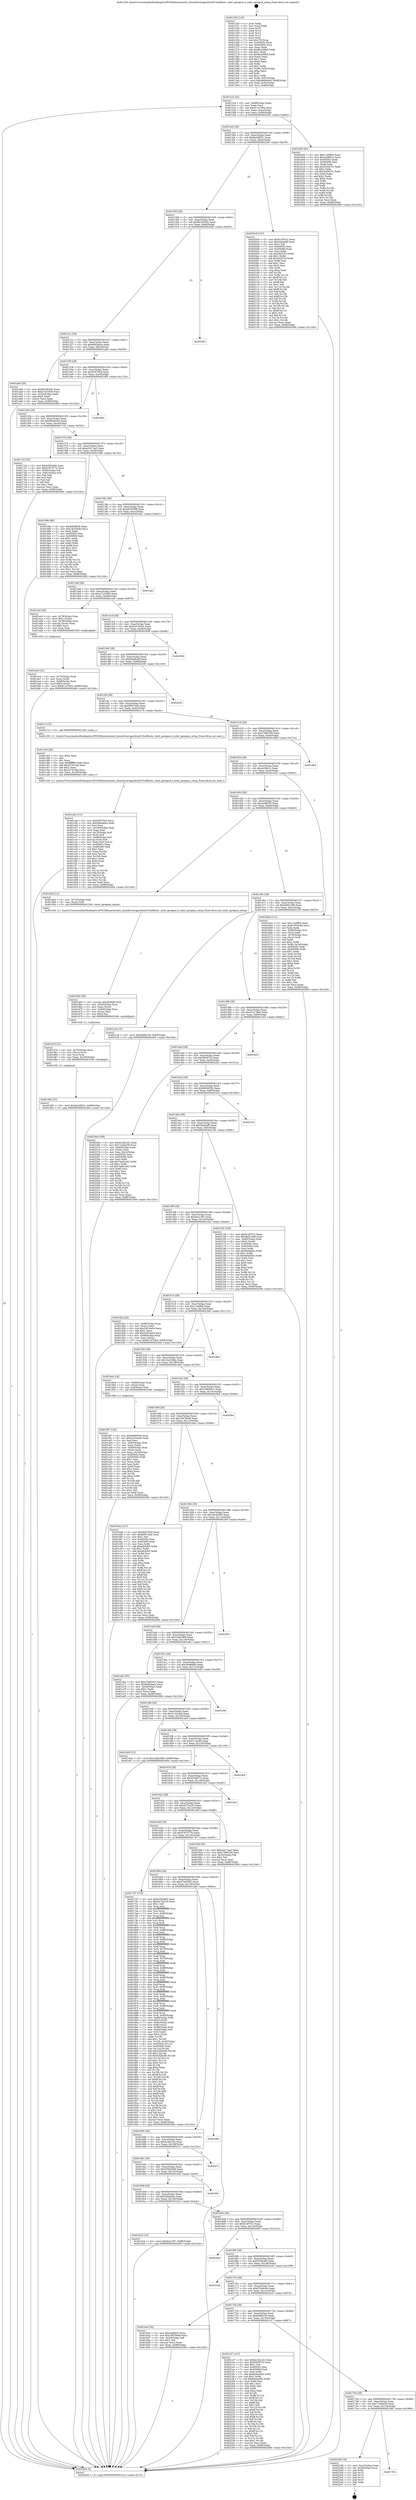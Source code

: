 digraph "0x401250" {
  label = "0x401250 (/mnt/c/Users/mathe/Desktop/tcc/POCII/binaries/extr_linuxdriversgpudrmi915selftests..intel_opregion.h_intel_opregion_setup_Final-ollvm.out::main(0))"
  labelloc = "t"
  node[shape=record]

  Entry [label="",width=0.3,height=0.3,shape=circle,fillcolor=black,style=filled]
  "0x4012c4" [label="{
     0x4012c4 [32]\l
     | [instrs]\l
     &nbsp;&nbsp;0x4012c4 \<+6\>: mov -0x98(%rbp),%eax\l
     &nbsp;&nbsp;0x4012ca \<+2\>: mov %eax,%ecx\l
     &nbsp;&nbsp;0x4012cc \<+6\>: sub $0x811e7b84,%ecx\l
     &nbsp;&nbsp;0x4012d2 \<+6\>: mov %eax,-0xac(%rbp)\l
     &nbsp;&nbsp;0x4012d8 \<+6\>: mov %ecx,-0xb0(%rbp)\l
     &nbsp;&nbsp;0x4012de \<+6\>: je 0000000000401b03 \<main+0x8b3\>\l
  }"]
  "0x401b03" [label="{
     0x401b03 [91]\l
     | [instrs]\l
     &nbsp;&nbsp;0x401b03 \<+5\>: mov $0x11a0ffc6,%eax\l
     &nbsp;&nbsp;0x401b08 \<+5\>: mov $0xce28fe1c,%ecx\l
     &nbsp;&nbsp;0x401b0d \<+7\>: mov 0x40505c,%edx\l
     &nbsp;&nbsp;0x401b14 \<+7\>: mov 0x405060,%esi\l
     &nbsp;&nbsp;0x401b1b \<+2\>: mov %edx,%edi\l
     &nbsp;&nbsp;0x401b1d \<+6\>: add $0x3250e7f1,%edi\l
     &nbsp;&nbsp;0x401b23 \<+3\>: sub $0x1,%edi\l
     &nbsp;&nbsp;0x401b26 \<+6\>: sub $0x3250e7f1,%edi\l
     &nbsp;&nbsp;0x401b2c \<+3\>: imul %edi,%edx\l
     &nbsp;&nbsp;0x401b2f \<+3\>: and $0x1,%edx\l
     &nbsp;&nbsp;0x401b32 \<+3\>: cmp $0x0,%edx\l
     &nbsp;&nbsp;0x401b35 \<+4\>: sete %r8b\l
     &nbsp;&nbsp;0x401b39 \<+3\>: cmp $0xa,%esi\l
     &nbsp;&nbsp;0x401b3c \<+4\>: setl %r9b\l
     &nbsp;&nbsp;0x401b40 \<+3\>: mov %r8b,%r10b\l
     &nbsp;&nbsp;0x401b43 \<+3\>: and %r9b,%r10b\l
     &nbsp;&nbsp;0x401b46 \<+3\>: xor %r9b,%r8b\l
     &nbsp;&nbsp;0x401b49 \<+3\>: or %r8b,%r10b\l
     &nbsp;&nbsp;0x401b4c \<+4\>: test $0x1,%r10b\l
     &nbsp;&nbsp;0x401b50 \<+3\>: cmovne %ecx,%eax\l
     &nbsp;&nbsp;0x401b53 \<+6\>: mov %eax,-0x98(%rbp)\l
     &nbsp;&nbsp;0x401b59 \<+5\>: jmp 0000000000402494 \<main+0x1244\>\l
  }"]
  "0x4012e4" [label="{
     0x4012e4 [28]\l
     | [instrs]\l
     &nbsp;&nbsp;0x4012e4 \<+5\>: jmp 00000000004012e9 \<main+0x99\>\l
     &nbsp;&nbsp;0x4012e9 \<+6\>: mov -0xac(%rbp),%eax\l
     &nbsp;&nbsp;0x4012ef \<+5\>: sub $0x8a34f031,%eax\l
     &nbsp;&nbsp;0x4012f4 \<+6\>: mov %eax,-0xb4(%rbp)\l
     &nbsp;&nbsp;0x4012fa \<+6\>: je 00000000004020c8 \<main+0xe78\>\l
  }"]
  Exit [label="",width=0.3,height=0.3,shape=circle,fillcolor=black,style=filled,peripheries=2]
  "0x4020c8" [label="{
     0x4020c8 [147]\l
     | [instrs]\l
     &nbsp;&nbsp;0x4020c8 \<+5\>: mov $0x614f7f12,%eax\l
     &nbsp;&nbsp;0x4020cd \<+5\>: mov $0x3daa4d9,%ecx\l
     &nbsp;&nbsp;0x4020d2 \<+2\>: mov $0x1,%dl\l
     &nbsp;&nbsp;0x4020d4 \<+7\>: mov 0x40505c,%esi\l
     &nbsp;&nbsp;0x4020db \<+7\>: mov 0x405060,%edi\l
     &nbsp;&nbsp;0x4020e2 \<+3\>: mov %esi,%r8d\l
     &nbsp;&nbsp;0x4020e5 \<+7\>: sub $0xcf291f1f,%r8d\l
     &nbsp;&nbsp;0x4020ec \<+4\>: sub $0x1,%r8d\l
     &nbsp;&nbsp;0x4020f0 \<+7\>: add $0xcf291f1f,%r8d\l
     &nbsp;&nbsp;0x4020f7 \<+4\>: imul %r8d,%esi\l
     &nbsp;&nbsp;0x4020fb \<+3\>: and $0x1,%esi\l
     &nbsp;&nbsp;0x4020fe \<+3\>: cmp $0x0,%esi\l
     &nbsp;&nbsp;0x402101 \<+4\>: sete %r9b\l
     &nbsp;&nbsp;0x402105 \<+3\>: cmp $0xa,%edi\l
     &nbsp;&nbsp;0x402108 \<+4\>: setl %r10b\l
     &nbsp;&nbsp;0x40210c \<+3\>: mov %r9b,%r11b\l
     &nbsp;&nbsp;0x40210f \<+4\>: xor $0xff,%r11b\l
     &nbsp;&nbsp;0x402113 \<+3\>: mov %r10b,%bl\l
     &nbsp;&nbsp;0x402116 \<+3\>: xor $0xff,%bl\l
     &nbsp;&nbsp;0x402119 \<+3\>: xor $0x1,%dl\l
     &nbsp;&nbsp;0x40211c \<+3\>: mov %r11b,%r14b\l
     &nbsp;&nbsp;0x40211f \<+4\>: and $0xff,%r14b\l
     &nbsp;&nbsp;0x402123 \<+3\>: and %dl,%r9b\l
     &nbsp;&nbsp;0x402126 \<+3\>: mov %bl,%r15b\l
     &nbsp;&nbsp;0x402129 \<+4\>: and $0xff,%r15b\l
     &nbsp;&nbsp;0x40212d \<+3\>: and %dl,%r10b\l
     &nbsp;&nbsp;0x402130 \<+3\>: or %r9b,%r14b\l
     &nbsp;&nbsp;0x402133 \<+3\>: or %r10b,%r15b\l
     &nbsp;&nbsp;0x402136 \<+3\>: xor %r15b,%r14b\l
     &nbsp;&nbsp;0x402139 \<+3\>: or %bl,%r11b\l
     &nbsp;&nbsp;0x40213c \<+4\>: xor $0xff,%r11b\l
     &nbsp;&nbsp;0x402140 \<+3\>: or $0x1,%dl\l
     &nbsp;&nbsp;0x402143 \<+3\>: and %dl,%r11b\l
     &nbsp;&nbsp;0x402146 \<+3\>: or %r11b,%r14b\l
     &nbsp;&nbsp;0x402149 \<+4\>: test $0x1,%r14b\l
     &nbsp;&nbsp;0x40214d \<+3\>: cmovne %ecx,%eax\l
     &nbsp;&nbsp;0x402150 \<+6\>: mov %eax,-0x98(%rbp)\l
     &nbsp;&nbsp;0x402156 \<+5\>: jmp 0000000000402494 \<main+0x1244\>\l
  }"]
  "0x401300" [label="{
     0x401300 [28]\l
     | [instrs]\l
     &nbsp;&nbsp;0x401300 \<+5\>: jmp 0000000000401305 \<main+0xb5\>\l
     &nbsp;&nbsp;0x401305 \<+6\>: mov -0xac(%rbp),%eax\l
     &nbsp;&nbsp;0x40130b \<+5\>: sub $0x8b1903d2,%eax\l
     &nbsp;&nbsp;0x401310 \<+6\>: mov %eax,-0xb8(%rbp)\l
     &nbsp;&nbsp;0x401316 \<+6\>: je 00000000004020a5 \<main+0xe55\>\l
  }"]
  "0x401760" [label="{
     0x401760\l
  }", style=dashed]
  "0x4020a5" [label="{
     0x4020a5\l
  }", style=dashed]
  "0x40131c" [label="{
     0x40131c [28]\l
     | [instrs]\l
     &nbsp;&nbsp;0x40131c \<+5\>: jmp 0000000000401321 \<main+0xd1\>\l
     &nbsp;&nbsp;0x401321 \<+6\>: mov -0xac(%rbp),%eax\l
     &nbsp;&nbsp;0x401327 \<+5\>: sub $0x8d62bece,%eax\l
     &nbsp;&nbsp;0x40132c \<+6\>: mov %eax,-0xbc(%rbp)\l
     &nbsp;&nbsp;0x401332 \<+6\>: je 0000000000401aa8 \<main+0x858\>\l
  }"]
  "0x4022d6" [label="{
     0x4022d6 [18]\l
     | [instrs]\l
     &nbsp;&nbsp;0x4022d6 \<+3\>: mov -0x2c(%rbp),%eax\l
     &nbsp;&nbsp;0x4022d9 \<+4\>: lea -0x28(%rbp),%rsp\l
     &nbsp;&nbsp;0x4022dd \<+1\>: pop %rbx\l
     &nbsp;&nbsp;0x4022de \<+2\>: pop %r12\l
     &nbsp;&nbsp;0x4022e0 \<+2\>: pop %r13\l
     &nbsp;&nbsp;0x4022e2 \<+2\>: pop %r14\l
     &nbsp;&nbsp;0x4022e4 \<+2\>: pop %r15\l
     &nbsp;&nbsp;0x4022e6 \<+1\>: pop %rbp\l
     &nbsp;&nbsp;0x4022e7 \<+1\>: ret\l
  }"]
  "0x401aa8" [label="{
     0x401aa8 [30]\l
     | [instrs]\l
     &nbsp;&nbsp;0x401aa8 \<+5\>: mov $0x8b1903d2,%eax\l
     &nbsp;&nbsp;0x401aad \<+5\>: mov $0xa7223459,%ecx\l
     &nbsp;&nbsp;0x401ab2 \<+3\>: mov -0x34(%rbp),%edx\l
     &nbsp;&nbsp;0x401ab5 \<+3\>: cmp $0x0,%edx\l
     &nbsp;&nbsp;0x401ab8 \<+3\>: cmove %ecx,%eax\l
     &nbsp;&nbsp;0x401abb \<+6\>: mov %eax,-0x98(%rbp)\l
     &nbsp;&nbsp;0x401ac1 \<+5\>: jmp 0000000000402494 \<main+0x1244\>\l
  }"]
  "0x401338" [label="{
     0x401338 [28]\l
     | [instrs]\l
     &nbsp;&nbsp;0x401338 \<+5\>: jmp 000000000040133d \<main+0xed\>\l
     &nbsp;&nbsp;0x40133d \<+6\>: mov -0xac(%rbp),%eax\l
     &nbsp;&nbsp;0x401343 \<+5\>: sub $0x92875fcd,%eax\l
     &nbsp;&nbsp;0x401348 \<+6\>: mov %eax,-0xc0(%rbp)\l
     &nbsp;&nbsp;0x40134e \<+6\>: je 0000000000402385 \<main+0x1135\>\l
  }"]
  "0x401744" [label="{
     0x401744 [28]\l
     | [instrs]\l
     &nbsp;&nbsp;0x401744 \<+5\>: jmp 0000000000401749 \<main+0x4f9\>\l
     &nbsp;&nbsp;0x401749 \<+6\>: mov -0xac(%rbp),%eax\l
     &nbsp;&nbsp;0x40174f \<+5\>: sub $0x71a5ba39,%eax\l
     &nbsp;&nbsp;0x401754 \<+6\>: mov %eax,-0x154(%rbp)\l
     &nbsp;&nbsp;0x40175a \<+6\>: je 00000000004022d6 \<main+0x1086\>\l
  }"]
  "0x402385" [label="{
     0x402385\l
  }", style=dashed]
  "0x401354" [label="{
     0x401354 [28]\l
     | [instrs]\l
     &nbsp;&nbsp;0x401354 \<+5\>: jmp 0000000000401359 \<main+0x109\>\l
     &nbsp;&nbsp;0x401359 \<+6\>: mov -0xac(%rbp),%eax\l
     &nbsp;&nbsp;0x40135f \<+5\>: sub $0x96d440e3,%eax\l
     &nbsp;&nbsp;0x401364 \<+6\>: mov %eax,-0xc4(%rbp)\l
     &nbsp;&nbsp;0x40136a \<+6\>: je 00000000004017a2 \<main+0x552\>\l
  }"]
  "0x4021d7" [label="{
     0x4021d7 [147]\l
     | [instrs]\l
     &nbsp;&nbsp;0x4021d7 \<+5\>: mov $0x4c3b2c22,%eax\l
     &nbsp;&nbsp;0x4021dc \<+5\>: mov $0xf363f733,%ecx\l
     &nbsp;&nbsp;0x4021e1 \<+2\>: mov $0x1,%dl\l
     &nbsp;&nbsp;0x4021e3 \<+7\>: mov 0x40505c,%esi\l
     &nbsp;&nbsp;0x4021ea \<+7\>: mov 0x405060,%edi\l
     &nbsp;&nbsp;0x4021f1 \<+3\>: mov %esi,%r8d\l
     &nbsp;&nbsp;0x4021f4 \<+7\>: add $0x9c0eed04,%r8d\l
     &nbsp;&nbsp;0x4021fb \<+4\>: sub $0x1,%r8d\l
     &nbsp;&nbsp;0x4021ff \<+7\>: sub $0x9c0eed04,%r8d\l
     &nbsp;&nbsp;0x402206 \<+4\>: imul %r8d,%esi\l
     &nbsp;&nbsp;0x40220a \<+3\>: and $0x1,%esi\l
     &nbsp;&nbsp;0x40220d \<+3\>: cmp $0x0,%esi\l
     &nbsp;&nbsp;0x402210 \<+4\>: sete %r9b\l
     &nbsp;&nbsp;0x402214 \<+3\>: cmp $0xa,%edi\l
     &nbsp;&nbsp;0x402217 \<+4\>: setl %r10b\l
     &nbsp;&nbsp;0x40221b \<+3\>: mov %r9b,%r11b\l
     &nbsp;&nbsp;0x40221e \<+4\>: xor $0xff,%r11b\l
     &nbsp;&nbsp;0x402222 \<+3\>: mov %r10b,%bl\l
     &nbsp;&nbsp;0x402225 \<+3\>: xor $0xff,%bl\l
     &nbsp;&nbsp;0x402228 \<+3\>: xor $0x1,%dl\l
     &nbsp;&nbsp;0x40222b \<+3\>: mov %r11b,%r14b\l
     &nbsp;&nbsp;0x40222e \<+4\>: and $0xff,%r14b\l
     &nbsp;&nbsp;0x402232 \<+3\>: and %dl,%r9b\l
     &nbsp;&nbsp;0x402235 \<+3\>: mov %bl,%r15b\l
     &nbsp;&nbsp;0x402238 \<+4\>: and $0xff,%r15b\l
     &nbsp;&nbsp;0x40223c \<+3\>: and %dl,%r10b\l
     &nbsp;&nbsp;0x40223f \<+3\>: or %r9b,%r14b\l
     &nbsp;&nbsp;0x402242 \<+3\>: or %r10b,%r15b\l
     &nbsp;&nbsp;0x402245 \<+3\>: xor %r15b,%r14b\l
     &nbsp;&nbsp;0x402248 \<+3\>: or %bl,%r11b\l
     &nbsp;&nbsp;0x40224b \<+4\>: xor $0xff,%r11b\l
     &nbsp;&nbsp;0x40224f \<+3\>: or $0x1,%dl\l
     &nbsp;&nbsp;0x402252 \<+3\>: and %dl,%r11b\l
     &nbsp;&nbsp;0x402255 \<+3\>: or %r11b,%r14b\l
     &nbsp;&nbsp;0x402258 \<+4\>: test $0x1,%r14b\l
     &nbsp;&nbsp;0x40225c \<+3\>: cmovne %ecx,%eax\l
     &nbsp;&nbsp;0x40225f \<+6\>: mov %eax,-0x98(%rbp)\l
     &nbsp;&nbsp;0x402265 \<+5\>: jmp 0000000000402494 \<main+0x1244\>\l
  }"]
  "0x4017a2" [label="{
     0x4017a2 [53]\l
     | [instrs]\l
     &nbsp;&nbsp;0x4017a2 \<+5\>: mov $0x635f2a60,%eax\l
     &nbsp;&nbsp;0x4017a7 \<+5\>: mov $0x47875770,%ecx\l
     &nbsp;&nbsp;0x4017ac \<+6\>: mov -0x92(%rbp),%dl\l
     &nbsp;&nbsp;0x4017b2 \<+7\>: mov -0x91(%rbp),%sil\l
     &nbsp;&nbsp;0x4017b9 \<+3\>: mov %dl,%dil\l
     &nbsp;&nbsp;0x4017bc \<+3\>: and %sil,%dil\l
     &nbsp;&nbsp;0x4017bf \<+3\>: xor %sil,%dl\l
     &nbsp;&nbsp;0x4017c2 \<+3\>: or %dl,%dil\l
     &nbsp;&nbsp;0x4017c5 \<+4\>: test $0x1,%dil\l
     &nbsp;&nbsp;0x4017c9 \<+3\>: cmovne %ecx,%eax\l
     &nbsp;&nbsp;0x4017cc \<+6\>: mov %eax,-0x98(%rbp)\l
     &nbsp;&nbsp;0x4017d2 \<+5\>: jmp 0000000000402494 \<main+0x1244\>\l
  }"]
  "0x401370" [label="{
     0x401370 [28]\l
     | [instrs]\l
     &nbsp;&nbsp;0x401370 \<+5\>: jmp 0000000000401375 \<main+0x125\>\l
     &nbsp;&nbsp;0x401375 \<+6\>: mov -0xac(%rbp),%eax\l
     &nbsp;&nbsp;0x40137b \<+5\>: sub $0xa3d17aa3,%eax\l
     &nbsp;&nbsp;0x401380 \<+6\>: mov %eax,-0xc8(%rbp)\l
     &nbsp;&nbsp;0x401386 \<+6\>: je 000000000040198e \<main+0x73e\>\l
  }"]
  "0x402494" [label="{
     0x402494 [5]\l
     | [instrs]\l
     &nbsp;&nbsp;0x402494 \<+5\>: jmp 00000000004012c4 \<main+0x74\>\l
  }"]
  "0x401250" [label="{
     0x401250 [116]\l
     | [instrs]\l
     &nbsp;&nbsp;0x401250 \<+1\>: push %rbp\l
     &nbsp;&nbsp;0x401251 \<+3\>: mov %rsp,%rbp\l
     &nbsp;&nbsp;0x401254 \<+2\>: push %r15\l
     &nbsp;&nbsp;0x401256 \<+2\>: push %r14\l
     &nbsp;&nbsp;0x401258 \<+2\>: push %r13\l
     &nbsp;&nbsp;0x40125a \<+2\>: push %r12\l
     &nbsp;&nbsp;0x40125c \<+1\>: push %rbx\l
     &nbsp;&nbsp;0x40125d \<+7\>: sub $0x178,%rsp\l
     &nbsp;&nbsp;0x401264 \<+7\>: mov 0x40505c,%eax\l
     &nbsp;&nbsp;0x40126b \<+7\>: mov 0x405060,%ecx\l
     &nbsp;&nbsp;0x401272 \<+2\>: mov %eax,%edx\l
     &nbsp;&nbsp;0x401274 \<+6\>: add $0xfbc446bd,%edx\l
     &nbsp;&nbsp;0x40127a \<+3\>: sub $0x1,%edx\l
     &nbsp;&nbsp;0x40127d \<+6\>: sub $0xfbc446bd,%edx\l
     &nbsp;&nbsp;0x401283 \<+3\>: imul %edx,%eax\l
     &nbsp;&nbsp;0x401286 \<+3\>: and $0x1,%eax\l
     &nbsp;&nbsp;0x401289 \<+3\>: cmp $0x0,%eax\l
     &nbsp;&nbsp;0x40128c \<+4\>: sete %r8b\l
     &nbsp;&nbsp;0x401290 \<+4\>: and $0x1,%r8b\l
     &nbsp;&nbsp;0x401294 \<+7\>: mov %r8b,-0x92(%rbp)\l
     &nbsp;&nbsp;0x40129b \<+3\>: cmp $0xa,%ecx\l
     &nbsp;&nbsp;0x40129e \<+4\>: setl %r8b\l
     &nbsp;&nbsp;0x4012a2 \<+4\>: and $0x1,%r8b\l
     &nbsp;&nbsp;0x4012a6 \<+7\>: mov %r8b,-0x91(%rbp)\l
     &nbsp;&nbsp;0x4012ad \<+10\>: movl $0x96d440e3,-0x98(%rbp)\l
     &nbsp;&nbsp;0x4012b7 \<+6\>: mov %edi,-0x9c(%rbp)\l
     &nbsp;&nbsp;0x4012bd \<+7\>: mov %rsi,-0xa8(%rbp)\l
  }"]
  "0x401d92" [label="{
     0x401d92 [15]\l
     | [instrs]\l
     &nbsp;&nbsp;0x401d92 \<+10\>: movl $0x8a34f031,-0x98(%rbp)\l
     &nbsp;&nbsp;0x401d9c \<+5\>: jmp 0000000000402494 \<main+0x1244\>\l
  }"]
  "0x40198e" [label="{
     0x40198e [86]\l
     | [instrs]\l
     &nbsp;&nbsp;0x40198e \<+5\>: mov $0xfe69d03b,%eax\l
     &nbsp;&nbsp;0x401993 \<+5\>: mov $0x14e33b9a,%ecx\l
     &nbsp;&nbsp;0x401998 \<+2\>: xor %edx,%edx\l
     &nbsp;&nbsp;0x40199a \<+7\>: mov 0x40505c,%esi\l
     &nbsp;&nbsp;0x4019a1 \<+7\>: mov 0x405060,%edi\l
     &nbsp;&nbsp;0x4019a8 \<+3\>: sub $0x1,%edx\l
     &nbsp;&nbsp;0x4019ab \<+3\>: mov %esi,%r8d\l
     &nbsp;&nbsp;0x4019ae \<+3\>: add %edx,%r8d\l
     &nbsp;&nbsp;0x4019b1 \<+4\>: imul %r8d,%esi\l
     &nbsp;&nbsp;0x4019b5 \<+3\>: and $0x1,%esi\l
     &nbsp;&nbsp;0x4019b8 \<+3\>: cmp $0x0,%esi\l
     &nbsp;&nbsp;0x4019bb \<+4\>: sete %r9b\l
     &nbsp;&nbsp;0x4019bf \<+3\>: cmp $0xa,%edi\l
     &nbsp;&nbsp;0x4019c2 \<+4\>: setl %r10b\l
     &nbsp;&nbsp;0x4019c6 \<+3\>: mov %r9b,%r11b\l
     &nbsp;&nbsp;0x4019c9 \<+3\>: and %r10b,%r11b\l
     &nbsp;&nbsp;0x4019cc \<+3\>: xor %r10b,%r9b\l
     &nbsp;&nbsp;0x4019cf \<+3\>: or %r9b,%r11b\l
     &nbsp;&nbsp;0x4019d2 \<+4\>: test $0x1,%r11b\l
     &nbsp;&nbsp;0x4019d6 \<+3\>: cmovne %ecx,%eax\l
     &nbsp;&nbsp;0x4019d9 \<+6\>: mov %eax,-0x98(%rbp)\l
     &nbsp;&nbsp;0x4019df \<+5\>: jmp 0000000000402494 \<main+0x1244\>\l
  }"]
  "0x40138c" [label="{
     0x40138c [28]\l
     | [instrs]\l
     &nbsp;&nbsp;0x40138c \<+5\>: jmp 0000000000401391 \<main+0x141\>\l
     &nbsp;&nbsp;0x401391 \<+6\>: mov -0xac(%rbp),%eax\l
     &nbsp;&nbsp;0x401397 \<+5\>: sub $0xa555596f,%eax\l
     &nbsp;&nbsp;0x40139c \<+6\>: mov %eax,-0xcc(%rbp)\l
     &nbsp;&nbsp;0x4013a2 \<+6\>: je 0000000000401da1 \<main+0xb51\>\l
  }"]
  "0x401d7d" [label="{
     0x401d7d [21]\l
     | [instrs]\l
     &nbsp;&nbsp;0x401d7d \<+4\>: mov -0x70(%rbp),%rcx\l
     &nbsp;&nbsp;0x401d81 \<+3\>: mov (%rcx),%rcx\l
     &nbsp;&nbsp;0x401d84 \<+3\>: mov %rcx,%rdi\l
     &nbsp;&nbsp;0x401d87 \<+6\>: mov %eax,-0x164(%rbp)\l
     &nbsp;&nbsp;0x401d8d \<+5\>: call 0000000000401030 \<free@plt\>\l
     | [calls]\l
     &nbsp;&nbsp;0x401030 \{1\} (unknown)\l
  }"]
  "0x401da1" [label="{
     0x401da1\l
  }", style=dashed]
  "0x4013a8" [label="{
     0x4013a8 [28]\l
     | [instrs]\l
     &nbsp;&nbsp;0x4013a8 \<+5\>: jmp 00000000004013ad \<main+0x15d\>\l
     &nbsp;&nbsp;0x4013ad \<+6\>: mov -0xac(%rbp),%eax\l
     &nbsp;&nbsp;0x4013b3 \<+5\>: sub $0xa7223459,%eax\l
     &nbsp;&nbsp;0x4013b8 \<+6\>: mov %eax,-0xd0(%rbp)\l
     &nbsp;&nbsp;0x4013be \<+6\>: je 0000000000401ac6 \<main+0x876\>\l
  }"]
  "0x401d60" [label="{
     0x401d60 [29]\l
     | [instrs]\l
     &nbsp;&nbsp;0x401d60 \<+10\>: movabs $0x4030d6,%rdi\l
     &nbsp;&nbsp;0x401d6a \<+4\>: mov -0x60(%rbp),%rcx\l
     &nbsp;&nbsp;0x401d6e \<+2\>: mov %eax,(%rcx)\l
     &nbsp;&nbsp;0x401d70 \<+4\>: mov -0x60(%rbp),%rcx\l
     &nbsp;&nbsp;0x401d74 \<+2\>: mov (%rcx),%esi\l
     &nbsp;&nbsp;0x401d76 \<+2\>: mov $0x0,%al\l
     &nbsp;&nbsp;0x401d78 \<+5\>: call 0000000000401040 \<printf@plt\>\l
     | [calls]\l
     &nbsp;&nbsp;0x401040 \{1\} (unknown)\l
  }"]
  "0x401ac6" [label="{
     0x401ac6 [29]\l
     | [instrs]\l
     &nbsp;&nbsp;0x401ac6 \<+4\>: mov -0x78(%rbp),%rax\l
     &nbsp;&nbsp;0x401aca \<+6\>: movl $0x1,(%rax)\l
     &nbsp;&nbsp;0x401ad0 \<+4\>: mov -0x78(%rbp),%rax\l
     &nbsp;&nbsp;0x401ad4 \<+3\>: movslq (%rax),%rax\l
     &nbsp;&nbsp;0x401ad7 \<+4\>: shl $0x2,%rax\l
     &nbsp;&nbsp;0x401adb \<+3\>: mov %rax,%rdi\l
     &nbsp;&nbsp;0x401ade \<+5\>: call 0000000000401050 \<malloc@plt\>\l
     | [calls]\l
     &nbsp;&nbsp;0x401050 \{1\} (unknown)\l
  }"]
  "0x4013c4" [label="{
     0x4013c4 [28]\l
     | [instrs]\l
     &nbsp;&nbsp;0x4013c4 \<+5\>: jmp 00000000004013c9 \<main+0x179\>\l
     &nbsp;&nbsp;0x4013c9 \<+6\>: mov -0xac(%rbp),%eax\l
     &nbsp;&nbsp;0x4013cf \<+5\>: sub $0xb257b452,%eax\l
     &nbsp;&nbsp;0x4013d4 \<+6\>: mov %eax,-0xd4(%rbp)\l
     &nbsp;&nbsp;0x4013da \<+6\>: je 0000000000402058 \<main+0xe08\>\l
  }"]
  "0x401cab" [label="{
     0x401cab [112]\l
     | [instrs]\l
     &nbsp;&nbsp;0x401cab \<+5\>: mov $0x92875fcd,%ecx\l
     &nbsp;&nbsp;0x401cb0 \<+5\>: mov $0x5a9da0ac,%edx\l
     &nbsp;&nbsp;0x401cb5 \<+2\>: xor %esi,%esi\l
     &nbsp;&nbsp;0x401cb7 \<+6\>: mov -0x160(%rbp),%edi\l
     &nbsp;&nbsp;0x401cbd \<+3\>: imul %eax,%edi\l
     &nbsp;&nbsp;0x401cc0 \<+4\>: mov -0x70(%rbp),%r8\l
     &nbsp;&nbsp;0x401cc4 \<+3\>: mov (%r8),%r8\l
     &nbsp;&nbsp;0x401cc7 \<+4\>: mov -0x68(%rbp),%r9\l
     &nbsp;&nbsp;0x401ccb \<+3\>: movslq (%r9),%r9\l
     &nbsp;&nbsp;0x401cce \<+4\>: mov %edi,(%r8,%r9,4)\l
     &nbsp;&nbsp;0x401cd2 \<+7\>: mov 0x40505c,%eax\l
     &nbsp;&nbsp;0x401cd9 \<+7\>: mov 0x405060,%edi\l
     &nbsp;&nbsp;0x401ce0 \<+3\>: sub $0x1,%esi\l
     &nbsp;&nbsp;0x401ce3 \<+3\>: mov %eax,%r10d\l
     &nbsp;&nbsp;0x401ce6 \<+3\>: add %esi,%r10d\l
     &nbsp;&nbsp;0x401ce9 \<+4\>: imul %r10d,%eax\l
     &nbsp;&nbsp;0x401ced \<+3\>: and $0x1,%eax\l
     &nbsp;&nbsp;0x401cf0 \<+3\>: cmp $0x0,%eax\l
     &nbsp;&nbsp;0x401cf3 \<+4\>: sete %r11b\l
     &nbsp;&nbsp;0x401cf7 \<+3\>: cmp $0xa,%edi\l
     &nbsp;&nbsp;0x401cfa \<+3\>: setl %bl\l
     &nbsp;&nbsp;0x401cfd \<+3\>: mov %r11b,%r14b\l
     &nbsp;&nbsp;0x401d00 \<+3\>: and %bl,%r14b\l
     &nbsp;&nbsp;0x401d03 \<+3\>: xor %bl,%r11b\l
     &nbsp;&nbsp;0x401d06 \<+3\>: or %r11b,%r14b\l
     &nbsp;&nbsp;0x401d09 \<+4\>: test $0x1,%r14b\l
     &nbsp;&nbsp;0x401d0d \<+3\>: cmovne %edx,%ecx\l
     &nbsp;&nbsp;0x401d10 \<+6\>: mov %ecx,-0x98(%rbp)\l
     &nbsp;&nbsp;0x401d16 \<+5\>: jmp 0000000000402494 \<main+0x1244\>\l
  }"]
  "0x402058" [label="{
     0x402058\l
  }", style=dashed]
  "0x4013e0" [label="{
     0x4013e0 [28]\l
     | [instrs]\l
     &nbsp;&nbsp;0x4013e0 \<+5\>: jmp 00000000004013e5 \<main+0x195\>\l
     &nbsp;&nbsp;0x4013e5 \<+6\>: mov -0xac(%rbp),%eax\l
     &nbsp;&nbsp;0x4013eb \<+5\>: sub $0xb4bdbc0f,%eax\l
     &nbsp;&nbsp;0x4013f0 \<+6\>: mov %eax,-0xd8(%rbp)\l
     &nbsp;&nbsp;0x4013f6 \<+6\>: je 0000000000402436 \<main+0x11e6\>\l
  }"]
  "0x401c83" [label="{
     0x401c83 [40]\l
     | [instrs]\l
     &nbsp;&nbsp;0x401c83 \<+5\>: mov $0x2,%ecx\l
     &nbsp;&nbsp;0x401c88 \<+1\>: cltd\l
     &nbsp;&nbsp;0x401c89 \<+2\>: idiv %ecx\l
     &nbsp;&nbsp;0x401c8b \<+6\>: imul $0xfffffffe,%edx,%ecx\l
     &nbsp;&nbsp;0x401c91 \<+6\>: add $0x227b14fa,%ecx\l
     &nbsp;&nbsp;0x401c97 \<+3\>: add $0x1,%ecx\l
     &nbsp;&nbsp;0x401c9a \<+6\>: sub $0x227b14fa,%ecx\l
     &nbsp;&nbsp;0x401ca0 \<+6\>: mov %ecx,-0x160(%rbp)\l
     &nbsp;&nbsp;0x401ca6 \<+5\>: call 0000000000401160 \<next_i\>\l
     | [calls]\l
     &nbsp;&nbsp;0x401160 \{1\} (/mnt/c/Users/mathe/Desktop/tcc/POCII/binaries/extr_linuxdriversgpudrmi915selftests..intel_opregion.h_intel_opregion_setup_Final-ollvm.out::next_i)\l
  }"]
  "0x402436" [label="{
     0x402436\l
  }", style=dashed]
  "0x4013fc" [label="{
     0x4013fc [28]\l
     | [instrs]\l
     &nbsp;&nbsp;0x4013fc \<+5\>: jmp 0000000000401401 \<main+0x1b1\>\l
     &nbsp;&nbsp;0x401401 \<+6\>: mov -0xac(%rbp),%eax\l
     &nbsp;&nbsp;0x401407 \<+5\>: sub $0xbf5074ab,%eax\l
     &nbsp;&nbsp;0x40140c \<+6\>: mov %eax,-0xdc(%rbp)\l
     &nbsp;&nbsp;0x401412 \<+6\>: je 0000000000401c7e \<main+0xa2e\>\l
  }"]
  "0x401728" [label="{
     0x401728 [28]\l
     | [instrs]\l
     &nbsp;&nbsp;0x401728 \<+5\>: jmp 000000000040172d \<main+0x4dd\>\l
     &nbsp;&nbsp;0x40172d \<+6\>: mov -0xac(%rbp),%eax\l
     &nbsp;&nbsp;0x401733 \<+5\>: sub $0x6bf66156,%eax\l
     &nbsp;&nbsp;0x401738 \<+6\>: mov %eax,-0x150(%rbp)\l
     &nbsp;&nbsp;0x40173e \<+6\>: je 00000000004021d7 \<main+0xf87\>\l
  }"]
  "0x401c7e" [label="{
     0x401c7e [5]\l
     | [instrs]\l
     &nbsp;&nbsp;0x401c7e \<+5\>: call 0000000000401160 \<next_i\>\l
     | [calls]\l
     &nbsp;&nbsp;0x401160 \{1\} (/mnt/c/Users/mathe/Desktop/tcc/POCII/binaries/extr_linuxdriversgpudrmi915selftests..intel_opregion.h_intel_opregion_setup_Final-ollvm.out::next_i)\l
  }"]
  "0x401418" [label="{
     0x401418 [28]\l
     | [instrs]\l
     &nbsp;&nbsp;0x401418 \<+5\>: jmp 000000000040141d \<main+0x1cd\>\l
     &nbsp;&nbsp;0x40141d \<+6\>: mov -0xac(%rbp),%eax\l
     &nbsp;&nbsp;0x401423 \<+5\>: sub $0xc7960239,%eax\l
     &nbsp;&nbsp;0x401428 \<+6\>: mov %eax,-0xe0(%rbp)\l
     &nbsp;&nbsp;0x40142e \<+6\>: je 000000000040196d \<main+0x71d\>\l
  }"]
  "0x401bcd" [label="{
     0x401bcd [30]\l
     | [instrs]\l
     &nbsp;&nbsp;0x401bcd \<+5\>: mov $0xcefdf203,%eax\l
     &nbsp;&nbsp;0x401bd2 \<+5\>: mov $0x18d79e49,%ecx\l
     &nbsp;&nbsp;0x401bd7 \<+3\>: mov -0x2d(%rbp),%dl\l
     &nbsp;&nbsp;0x401bda \<+3\>: test $0x1,%dl\l
     &nbsp;&nbsp;0x401bdd \<+3\>: cmovne %ecx,%eax\l
     &nbsp;&nbsp;0x401be0 \<+6\>: mov %eax,-0x98(%rbp)\l
     &nbsp;&nbsp;0x401be6 \<+5\>: jmp 0000000000402494 \<main+0x1244\>\l
  }"]
  "0x40196d" [label="{
     0x40196d\l
  }", style=dashed]
  "0x401434" [label="{
     0x401434 [28]\l
     | [instrs]\l
     &nbsp;&nbsp;0x401434 \<+5\>: jmp 0000000000401439 \<main+0x1e9\>\l
     &nbsp;&nbsp;0x401439 \<+6\>: mov -0xac(%rbp),%eax\l
     &nbsp;&nbsp;0x40143f \<+5\>: sub $0xce28fe1c,%eax\l
     &nbsp;&nbsp;0x401444 \<+6\>: mov %eax,-0xe4(%rbp)\l
     &nbsp;&nbsp;0x40144a \<+6\>: je 0000000000401b5e \<main+0x90e\>\l
  }"]
  "0x40170c" [label="{
     0x40170c [28]\l
     | [instrs]\l
     &nbsp;&nbsp;0x40170c \<+5\>: jmp 0000000000401711 \<main+0x4c1\>\l
     &nbsp;&nbsp;0x401711 \<+6\>: mov -0xac(%rbp),%eax\l
     &nbsp;&nbsp;0x401717 \<+5\>: sub $0x67844c8e,%eax\l
     &nbsp;&nbsp;0x40171c \<+6\>: mov %eax,-0x14c(%rbp)\l
     &nbsp;&nbsp;0x401722 \<+6\>: je 0000000000401bcd \<main+0x97d\>\l
  }"]
  "0x401b5e" [label="{
     0x401b5e [111]\l
     | [instrs]\l
     &nbsp;&nbsp;0x401b5e \<+5\>: mov $0x11a0ffc6,%eax\l
     &nbsp;&nbsp;0x401b63 \<+5\>: mov $0x67844c8e,%ecx\l
     &nbsp;&nbsp;0x401b68 \<+2\>: xor %edx,%edx\l
     &nbsp;&nbsp;0x401b6a \<+4\>: mov -0x68(%rbp),%rsi\l
     &nbsp;&nbsp;0x401b6e \<+2\>: mov (%rsi),%edi\l
     &nbsp;&nbsp;0x401b70 \<+4\>: mov -0x78(%rbp),%rsi\l
     &nbsp;&nbsp;0x401b74 \<+2\>: cmp (%rsi),%edi\l
     &nbsp;&nbsp;0x401b76 \<+4\>: setl %r8b\l
     &nbsp;&nbsp;0x401b7a \<+4\>: and $0x1,%r8b\l
     &nbsp;&nbsp;0x401b7e \<+4\>: mov %r8b,-0x2d(%rbp)\l
     &nbsp;&nbsp;0x401b82 \<+7\>: mov 0x40505c,%edi\l
     &nbsp;&nbsp;0x401b89 \<+8\>: mov 0x405060,%r9d\l
     &nbsp;&nbsp;0x401b91 \<+3\>: sub $0x1,%edx\l
     &nbsp;&nbsp;0x401b94 \<+3\>: mov %edi,%r10d\l
     &nbsp;&nbsp;0x401b97 \<+3\>: add %edx,%r10d\l
     &nbsp;&nbsp;0x401b9a \<+4\>: imul %r10d,%edi\l
     &nbsp;&nbsp;0x401b9e \<+3\>: and $0x1,%edi\l
     &nbsp;&nbsp;0x401ba1 \<+3\>: cmp $0x0,%edi\l
     &nbsp;&nbsp;0x401ba4 \<+4\>: sete %r8b\l
     &nbsp;&nbsp;0x401ba8 \<+4\>: cmp $0xa,%r9d\l
     &nbsp;&nbsp;0x401bac \<+4\>: setl %r11b\l
     &nbsp;&nbsp;0x401bb0 \<+3\>: mov %r8b,%bl\l
     &nbsp;&nbsp;0x401bb3 \<+3\>: and %r11b,%bl\l
     &nbsp;&nbsp;0x401bb6 \<+3\>: xor %r11b,%r8b\l
     &nbsp;&nbsp;0x401bb9 \<+3\>: or %r8b,%bl\l
     &nbsp;&nbsp;0x401bbc \<+3\>: test $0x1,%bl\l
     &nbsp;&nbsp;0x401bbf \<+3\>: cmovne %ecx,%eax\l
     &nbsp;&nbsp;0x401bc2 \<+6\>: mov %eax,-0x98(%rbp)\l
     &nbsp;&nbsp;0x401bc8 \<+5\>: jmp 0000000000402494 \<main+0x1244\>\l
  }"]
  "0x401450" [label="{
     0x401450 [28]\l
     | [instrs]\l
     &nbsp;&nbsp;0x401450 \<+5\>: jmp 0000000000401455 \<main+0x205\>\l
     &nbsp;&nbsp;0x401455 \<+6\>: mov -0xac(%rbp),%eax\l
     &nbsp;&nbsp;0x40145b \<+5\>: sub $0xcefdf203,%eax\l
     &nbsp;&nbsp;0x401460 \<+6\>: mov %eax,-0xe8(%rbp)\l
     &nbsp;&nbsp;0x401466 \<+6\>: je 0000000000401d54 \<main+0xb04\>\l
  }"]
  "0x4022e8" [label="{
     0x4022e8\l
  }", style=dashed]
  "0x401d54" [label="{
     0x401d54 [12]\l
     | [instrs]\l
     &nbsp;&nbsp;0x401d54 \<+4\>: mov -0x70(%rbp),%rax\l
     &nbsp;&nbsp;0x401d58 \<+3\>: mov (%rax),%rdi\l
     &nbsp;&nbsp;0x401d5b \<+5\>: call 0000000000401240 \<intel_opregion_setup\>\l
     | [calls]\l
     &nbsp;&nbsp;0x401240 \{1\} (/mnt/c/Users/mathe/Desktop/tcc/POCII/binaries/extr_linuxdriversgpudrmi915selftests..intel_opregion.h_intel_opregion_setup_Final-ollvm.out::intel_opregion_setup)\l
  }"]
  "0x40146c" [label="{
     0x40146c [28]\l
     | [instrs]\l
     &nbsp;&nbsp;0x40146c \<+5\>: jmp 0000000000401471 \<main+0x221\>\l
     &nbsp;&nbsp;0x401471 \<+6\>: mov -0xac(%rbp),%eax\l
     &nbsp;&nbsp;0x401477 \<+5\>: sub $0xdbf31480,%eax\l
     &nbsp;&nbsp;0x40147c \<+6\>: mov %eax,-0xec(%rbp)\l
     &nbsp;&nbsp;0x401482 \<+6\>: je 00000000004021c8 \<main+0xf78\>\l
  }"]
  "0x4016f0" [label="{
     0x4016f0 [28]\l
     | [instrs]\l
     &nbsp;&nbsp;0x4016f0 \<+5\>: jmp 00000000004016f5 \<main+0x4a5\>\l
     &nbsp;&nbsp;0x4016f5 \<+6\>: mov -0xac(%rbp),%eax\l
     &nbsp;&nbsp;0x4016fb \<+5\>: sub $0x635f2a60,%eax\l
     &nbsp;&nbsp;0x401700 \<+6\>: mov %eax,-0x148(%rbp)\l
     &nbsp;&nbsp;0x401706 \<+6\>: je 00000000004022e8 \<main+0x1098\>\l
  }"]
  "0x4021c8" [label="{
     0x4021c8 [15]\l
     | [instrs]\l
     &nbsp;&nbsp;0x4021c8 \<+10\>: movl $0x6bf66156,-0x98(%rbp)\l
     &nbsp;&nbsp;0x4021d2 \<+5\>: jmp 0000000000402494 \<main+0x1244\>\l
  }"]
  "0x401488" [label="{
     0x401488 [28]\l
     | [instrs]\l
     &nbsp;&nbsp;0x401488 \<+5\>: jmp 000000000040148d \<main+0x23d\>\l
     &nbsp;&nbsp;0x40148d \<+6\>: mov -0xac(%rbp),%eax\l
     &nbsp;&nbsp;0x401493 \<+5\>: sub $0xe7e17bb0,%eax\l
     &nbsp;&nbsp;0x401498 \<+6\>: mov %eax,-0xf0(%rbp)\l
     &nbsp;&nbsp;0x40149e \<+6\>: je 0000000000401e02 \<main+0xbb2\>\l
  }"]
  "0x402460" [label="{
     0x402460\l
  }", style=dashed]
  "0x401e02" [label="{
     0x401e02\l
  }", style=dashed]
  "0x4014a4" [label="{
     0x4014a4 [28]\l
     | [instrs]\l
     &nbsp;&nbsp;0x4014a4 \<+5\>: jmp 00000000004014a9 \<main+0x259\>\l
     &nbsp;&nbsp;0x4014a9 \<+6\>: mov -0xac(%rbp),%eax\l
     &nbsp;&nbsp;0x4014af \<+5\>: sub $0xf363f733,%eax\l
     &nbsp;&nbsp;0x4014b4 \<+6\>: mov %eax,-0xf4(%rbp)\l
     &nbsp;&nbsp;0x4014ba \<+6\>: je 000000000040226a \<main+0x101a\>\l
  }"]
  "0x4016d4" [label="{
     0x4016d4 [28]\l
     | [instrs]\l
     &nbsp;&nbsp;0x4016d4 \<+5\>: jmp 00000000004016d9 \<main+0x489\>\l
     &nbsp;&nbsp;0x4016d9 \<+6\>: mov -0xac(%rbp),%eax\l
     &nbsp;&nbsp;0x4016df \<+5\>: sub $0x614f7f12,%eax\l
     &nbsp;&nbsp;0x4016e4 \<+6\>: mov %eax,-0x144(%rbp)\l
     &nbsp;&nbsp;0x4016ea \<+6\>: je 0000000000402460 \<main+0x1210\>\l
  }"]
  "0x40226a" [label="{
     0x40226a [108]\l
     | [instrs]\l
     &nbsp;&nbsp;0x40226a \<+5\>: mov $0x4c3b2c22,%eax\l
     &nbsp;&nbsp;0x40226f \<+5\>: mov $0x71a5ba39,%ecx\l
     &nbsp;&nbsp;0x402274 \<+7\>: mov -0x90(%rbp),%rdx\l
     &nbsp;&nbsp;0x40227b \<+2\>: mov (%rdx),%esi\l
     &nbsp;&nbsp;0x40227d \<+3\>: mov %esi,-0x2c(%rbp)\l
     &nbsp;&nbsp;0x402280 \<+7\>: mov 0x40505c,%esi\l
     &nbsp;&nbsp;0x402287 \<+7\>: mov 0x405060,%edi\l
     &nbsp;&nbsp;0x40228e \<+3\>: mov %esi,%r8d\l
     &nbsp;&nbsp;0x402291 \<+7\>: add $0x7ae61a62,%r8d\l
     &nbsp;&nbsp;0x402298 \<+4\>: sub $0x1,%r8d\l
     &nbsp;&nbsp;0x40229c \<+7\>: sub $0x7ae61a62,%r8d\l
     &nbsp;&nbsp;0x4022a3 \<+4\>: imul %r8d,%esi\l
     &nbsp;&nbsp;0x4022a7 \<+3\>: and $0x1,%esi\l
     &nbsp;&nbsp;0x4022aa \<+3\>: cmp $0x0,%esi\l
     &nbsp;&nbsp;0x4022ad \<+4\>: sete %r9b\l
     &nbsp;&nbsp;0x4022b1 \<+3\>: cmp $0xa,%edi\l
     &nbsp;&nbsp;0x4022b4 \<+4\>: setl %r10b\l
     &nbsp;&nbsp;0x4022b8 \<+3\>: mov %r9b,%r11b\l
     &nbsp;&nbsp;0x4022bb \<+3\>: and %r10b,%r11b\l
     &nbsp;&nbsp;0x4022be \<+3\>: xor %r10b,%r9b\l
     &nbsp;&nbsp;0x4022c1 \<+3\>: or %r9b,%r11b\l
     &nbsp;&nbsp;0x4022c4 \<+4\>: test $0x1,%r11b\l
     &nbsp;&nbsp;0x4022c8 \<+3\>: cmovne %ecx,%eax\l
     &nbsp;&nbsp;0x4022cb \<+6\>: mov %eax,-0x98(%rbp)\l
     &nbsp;&nbsp;0x4022d1 \<+5\>: jmp 0000000000402494 \<main+0x1244\>\l
  }"]
  "0x4014c0" [label="{
     0x4014c0 [28]\l
     | [instrs]\l
     &nbsp;&nbsp;0x4014c0 \<+5\>: jmp 00000000004014c5 \<main+0x275\>\l
     &nbsp;&nbsp;0x4014c5 \<+6\>: mov -0xac(%rbp),%eax\l
     &nbsp;&nbsp;0x4014cb \<+5\>: sub $0xfe69d03b,%eax\l
     &nbsp;&nbsp;0x4014d0 \<+6\>: mov %eax,-0xf8(%rbp)\l
     &nbsp;&nbsp;0x4014d6 \<+6\>: je 000000000040232d \<main+0x10dd\>\l
  }"]
  "0x401d1b" [label="{
     0x401d1b [15]\l
     | [instrs]\l
     &nbsp;&nbsp;0x401d1b \<+10\>: movl $0x9a21387,-0x98(%rbp)\l
     &nbsp;&nbsp;0x401d25 \<+5\>: jmp 0000000000402494 \<main+0x1244\>\l
  }"]
  "0x40232d" [label="{
     0x40232d\l
  }", style=dashed]
  "0x4014dc" [label="{
     0x4014dc [28]\l
     | [instrs]\l
     &nbsp;&nbsp;0x4014dc \<+5\>: jmp 00000000004014e1 \<main+0x291\>\l
     &nbsp;&nbsp;0x4014e1 \<+6\>: mov -0xac(%rbp),%eax\l
     &nbsp;&nbsp;0x4014e7 \<+5\>: sub $0x3daa4d9,%eax\l
     &nbsp;&nbsp;0x4014ec \<+6\>: mov %eax,-0xfc(%rbp)\l
     &nbsp;&nbsp;0x4014f2 \<+6\>: je 000000000040215b \<main+0xf0b\>\l
  }"]
  "0x4016b8" [label="{
     0x4016b8 [28]\l
     | [instrs]\l
     &nbsp;&nbsp;0x4016b8 \<+5\>: jmp 00000000004016bd \<main+0x46d\>\l
     &nbsp;&nbsp;0x4016bd \<+6\>: mov -0xac(%rbp),%eax\l
     &nbsp;&nbsp;0x4016c3 \<+5\>: sub $0x5a9da0ac,%eax\l
     &nbsp;&nbsp;0x4016c8 \<+6\>: mov %eax,-0x140(%rbp)\l
     &nbsp;&nbsp;0x4016ce \<+6\>: je 0000000000401d1b \<main+0xacb\>\l
  }"]
  "0x40215b" [label="{
     0x40215b [109]\l
     | [instrs]\l
     &nbsp;&nbsp;0x40215b \<+5\>: mov $0x614f7f12,%eax\l
     &nbsp;&nbsp;0x402160 \<+5\>: mov $0xdbf31480,%ecx\l
     &nbsp;&nbsp;0x402165 \<+7\>: mov -0x90(%rbp),%rdx\l
     &nbsp;&nbsp;0x40216c \<+6\>: movl $0x0,(%rdx)\l
     &nbsp;&nbsp;0x402172 \<+7\>: mov 0x40505c,%esi\l
     &nbsp;&nbsp;0x402179 \<+7\>: mov 0x405060,%edi\l
     &nbsp;&nbsp;0x402180 \<+3\>: mov %esi,%r8d\l
     &nbsp;&nbsp;0x402183 \<+7\>: add $0xf40ebb0c,%r8d\l
     &nbsp;&nbsp;0x40218a \<+4\>: sub $0x1,%r8d\l
     &nbsp;&nbsp;0x40218e \<+7\>: sub $0xf40ebb0c,%r8d\l
     &nbsp;&nbsp;0x402195 \<+4\>: imul %r8d,%esi\l
     &nbsp;&nbsp;0x402199 \<+3\>: and $0x1,%esi\l
     &nbsp;&nbsp;0x40219c \<+3\>: cmp $0x0,%esi\l
     &nbsp;&nbsp;0x40219f \<+4\>: sete %r9b\l
     &nbsp;&nbsp;0x4021a3 \<+3\>: cmp $0xa,%edi\l
     &nbsp;&nbsp;0x4021a6 \<+4\>: setl %r10b\l
     &nbsp;&nbsp;0x4021aa \<+3\>: mov %r9b,%r11b\l
     &nbsp;&nbsp;0x4021ad \<+3\>: and %r10b,%r11b\l
     &nbsp;&nbsp;0x4021b0 \<+3\>: xor %r10b,%r9b\l
     &nbsp;&nbsp;0x4021b3 \<+3\>: or %r9b,%r11b\l
     &nbsp;&nbsp;0x4021b6 \<+4\>: test $0x1,%r11b\l
     &nbsp;&nbsp;0x4021ba \<+3\>: cmovne %ecx,%eax\l
     &nbsp;&nbsp;0x4021bd \<+6\>: mov %eax,-0x98(%rbp)\l
     &nbsp;&nbsp;0x4021c3 \<+5\>: jmp 0000000000402494 \<main+0x1244\>\l
  }"]
  "0x4014f8" [label="{
     0x4014f8 [28]\l
     | [instrs]\l
     &nbsp;&nbsp;0x4014f8 \<+5\>: jmp 00000000004014fd \<main+0x2ad\>\l
     &nbsp;&nbsp;0x4014fd \<+6\>: mov -0xac(%rbp),%eax\l
     &nbsp;&nbsp;0x401503 \<+5\>: sub $0x9a21387,%eax\l
     &nbsp;&nbsp;0x401508 \<+6\>: mov %eax,-0x100(%rbp)\l
     &nbsp;&nbsp;0x40150e \<+6\>: je 0000000000401d2a \<main+0xada\>\l
  }"]
  "0x401f45" [label="{
     0x401f45\l
  }", style=dashed]
  "0x401d2a" [label="{
     0x401d2a [42]\l
     | [instrs]\l
     &nbsp;&nbsp;0x401d2a \<+4\>: mov -0x68(%rbp),%rax\l
     &nbsp;&nbsp;0x401d2e \<+2\>: mov (%rax),%ecx\l
     &nbsp;&nbsp;0x401d30 \<+6\>: sub $0x5c916a5e,%ecx\l
     &nbsp;&nbsp;0x401d36 \<+3\>: add $0x1,%ecx\l
     &nbsp;&nbsp;0x401d39 \<+6\>: add $0x5c916a5e,%ecx\l
     &nbsp;&nbsp;0x401d3f \<+4\>: mov -0x68(%rbp),%rax\l
     &nbsp;&nbsp;0x401d43 \<+2\>: mov %ecx,(%rax)\l
     &nbsp;&nbsp;0x401d45 \<+10\>: movl $0x811e7b84,-0x98(%rbp)\l
     &nbsp;&nbsp;0x401d4f \<+5\>: jmp 0000000000402494 \<main+0x1244\>\l
  }"]
  "0x401514" [label="{
     0x401514 [28]\l
     | [instrs]\l
     &nbsp;&nbsp;0x401514 \<+5\>: jmp 0000000000401519 \<main+0x2c9\>\l
     &nbsp;&nbsp;0x401519 \<+6\>: mov -0xac(%rbp),%eax\l
     &nbsp;&nbsp;0x40151f \<+5\>: sub $0x11a0ffc6,%eax\l
     &nbsp;&nbsp;0x401524 \<+6\>: mov %eax,-0x104(%rbp)\l
     &nbsp;&nbsp;0x40152a \<+6\>: je 0000000000402360 \<main+0x1110\>\l
  }"]
  "0x40169c" [label="{
     0x40169c [28]\l
     | [instrs]\l
     &nbsp;&nbsp;0x40169c \<+5\>: jmp 00000000004016a1 \<main+0x451\>\l
     &nbsp;&nbsp;0x4016a1 \<+6\>: mov -0xac(%rbp),%eax\l
     &nbsp;&nbsp;0x4016a7 \<+5\>: sub $0x535b3bd6,%eax\l
     &nbsp;&nbsp;0x4016ac \<+6\>: mov %eax,-0x13c(%rbp)\l
     &nbsp;&nbsp;0x4016b2 \<+6\>: je 0000000000401f45 \<main+0xcf5\>\l
  }"]
  "0x402360" [label="{
     0x402360\l
  }", style=dashed]
  "0x401530" [label="{
     0x401530 [28]\l
     | [instrs]\l
     &nbsp;&nbsp;0x401530 \<+5\>: jmp 0000000000401535 \<main+0x2e5\>\l
     &nbsp;&nbsp;0x401535 \<+6\>: mov -0xac(%rbp),%eax\l
     &nbsp;&nbsp;0x40153b \<+5\>: sub $0x14e33b9a,%eax\l
     &nbsp;&nbsp;0x401540 \<+6\>: mov %eax,-0x108(%rbp)\l
     &nbsp;&nbsp;0x401546 \<+6\>: je 00000000004019e4 \<main+0x794\>\l
  }"]
  "0x40247c" [label="{
     0x40247c\l
  }", style=dashed]
  "0x4019e4" [label="{
     0x4019e4 [19]\l
     | [instrs]\l
     &nbsp;&nbsp;0x4019e4 \<+7\>: mov -0x88(%rbp),%rax\l
     &nbsp;&nbsp;0x4019eb \<+3\>: mov (%rax),%rax\l
     &nbsp;&nbsp;0x4019ee \<+4\>: mov 0x8(%rax),%rdi\l
     &nbsp;&nbsp;0x4019f2 \<+5\>: call 0000000000401060 \<atoi@plt\>\l
     | [calls]\l
     &nbsp;&nbsp;0x401060 \{1\} (unknown)\l
  }"]
  "0x40154c" [label="{
     0x40154c [28]\l
     | [instrs]\l
     &nbsp;&nbsp;0x40154c \<+5\>: jmp 0000000000401551 \<main+0x301\>\l
     &nbsp;&nbsp;0x401551 \<+6\>: mov -0xac(%rbp),%eax\l
     &nbsp;&nbsp;0x401557 \<+5\>: sub $0x158000c1,%eax\l
     &nbsp;&nbsp;0x40155c \<+6\>: mov %eax,-0x10c(%rbp)\l
     &nbsp;&nbsp;0x401562 \<+6\>: je 00000000004020b4 \<main+0xe64\>\l
  }"]
  "0x401680" [label="{
     0x401680 [28]\l
     | [instrs]\l
     &nbsp;&nbsp;0x401680 \<+5\>: jmp 0000000000401685 \<main+0x435\>\l
     &nbsp;&nbsp;0x401685 \<+6\>: mov -0xac(%rbp),%eax\l
     &nbsp;&nbsp;0x40168b \<+5\>: sub $0x4c3b2c22,%eax\l
     &nbsp;&nbsp;0x401690 \<+6\>: mov %eax,-0x138(%rbp)\l
     &nbsp;&nbsp;0x401696 \<+6\>: je 000000000040247c \<main+0x122c\>\l
  }"]
  "0x4020b4" [label="{
     0x4020b4\l
  }", style=dashed]
  "0x401568" [label="{
     0x401568 [28]\l
     | [instrs]\l
     &nbsp;&nbsp;0x401568 \<+5\>: jmp 000000000040156d \<main+0x31d\>\l
     &nbsp;&nbsp;0x40156d \<+6\>: mov -0xac(%rbp),%eax\l
     &nbsp;&nbsp;0x401573 \<+5\>: sub $0x18d79e49,%eax\l
     &nbsp;&nbsp;0x401578 \<+6\>: mov %eax,-0x110(%rbp)\l
     &nbsp;&nbsp;0x40157e \<+6\>: je 0000000000401beb \<main+0x99b\>\l
  }"]
  "0x401a8a" [label="{
     0x401a8a\l
  }", style=dashed]
  "0x401beb" [label="{
     0x401beb [147]\l
     | [instrs]\l
     &nbsp;&nbsp;0x401beb \<+5\>: mov $0x92875fcd,%eax\l
     &nbsp;&nbsp;0x401bf0 \<+5\>: mov $0xbf5074ab,%ecx\l
     &nbsp;&nbsp;0x401bf5 \<+2\>: mov $0x1,%dl\l
     &nbsp;&nbsp;0x401bf7 \<+7\>: mov 0x40505c,%esi\l
     &nbsp;&nbsp;0x401bfe \<+7\>: mov 0x405060,%edi\l
     &nbsp;&nbsp;0x401c05 \<+3\>: mov %esi,%r8d\l
     &nbsp;&nbsp;0x401c08 \<+7\>: sub $0xafc93b5,%r8d\l
     &nbsp;&nbsp;0x401c0f \<+4\>: sub $0x1,%r8d\l
     &nbsp;&nbsp;0x401c13 \<+7\>: add $0xafc93b5,%r8d\l
     &nbsp;&nbsp;0x401c1a \<+4\>: imul %r8d,%esi\l
     &nbsp;&nbsp;0x401c1e \<+3\>: and $0x1,%esi\l
     &nbsp;&nbsp;0x401c21 \<+3\>: cmp $0x0,%esi\l
     &nbsp;&nbsp;0x401c24 \<+4\>: sete %r9b\l
     &nbsp;&nbsp;0x401c28 \<+3\>: cmp $0xa,%edi\l
     &nbsp;&nbsp;0x401c2b \<+4\>: setl %r10b\l
     &nbsp;&nbsp;0x401c2f \<+3\>: mov %r9b,%r11b\l
     &nbsp;&nbsp;0x401c32 \<+4\>: xor $0xff,%r11b\l
     &nbsp;&nbsp;0x401c36 \<+3\>: mov %r10b,%bl\l
     &nbsp;&nbsp;0x401c39 \<+3\>: xor $0xff,%bl\l
     &nbsp;&nbsp;0x401c3c \<+3\>: xor $0x0,%dl\l
     &nbsp;&nbsp;0x401c3f \<+3\>: mov %r11b,%r14b\l
     &nbsp;&nbsp;0x401c42 \<+4\>: and $0x0,%r14b\l
     &nbsp;&nbsp;0x401c46 \<+3\>: and %dl,%r9b\l
     &nbsp;&nbsp;0x401c49 \<+3\>: mov %bl,%r15b\l
     &nbsp;&nbsp;0x401c4c \<+4\>: and $0x0,%r15b\l
     &nbsp;&nbsp;0x401c50 \<+3\>: and %dl,%r10b\l
     &nbsp;&nbsp;0x401c53 \<+3\>: or %r9b,%r14b\l
     &nbsp;&nbsp;0x401c56 \<+3\>: or %r10b,%r15b\l
     &nbsp;&nbsp;0x401c59 \<+3\>: xor %r15b,%r14b\l
     &nbsp;&nbsp;0x401c5c \<+3\>: or %bl,%r11b\l
     &nbsp;&nbsp;0x401c5f \<+4\>: xor $0xff,%r11b\l
     &nbsp;&nbsp;0x401c63 \<+3\>: or $0x0,%dl\l
     &nbsp;&nbsp;0x401c66 \<+3\>: and %dl,%r11b\l
     &nbsp;&nbsp;0x401c69 \<+3\>: or %r11b,%r14b\l
     &nbsp;&nbsp;0x401c6c \<+4\>: test $0x1,%r14b\l
     &nbsp;&nbsp;0x401c70 \<+3\>: cmovne %ecx,%eax\l
     &nbsp;&nbsp;0x401c73 \<+6\>: mov %eax,-0x98(%rbp)\l
     &nbsp;&nbsp;0x401c79 \<+5\>: jmp 0000000000402494 \<main+0x1244\>\l
  }"]
  "0x401584" [label="{
     0x401584 [28]\l
     | [instrs]\l
     &nbsp;&nbsp;0x401584 \<+5\>: jmp 0000000000401589 \<main+0x339\>\l
     &nbsp;&nbsp;0x401589 \<+6\>: mov -0xac(%rbp),%eax\l
     &nbsp;&nbsp;0x40158f \<+5\>: sub $0x19e3e085,%eax\l
     &nbsp;&nbsp;0x401594 \<+6\>: mov %eax,-0x114(%rbp)\l
     &nbsp;&nbsp;0x40159a \<+6\>: je 0000000000401f36 \<main+0xce6\>\l
  }"]
  "0x401ae3" [label="{
     0x401ae3 [32]\l
     | [instrs]\l
     &nbsp;&nbsp;0x401ae3 \<+4\>: mov -0x70(%rbp),%rdi\l
     &nbsp;&nbsp;0x401ae7 \<+3\>: mov %rax,(%rdi)\l
     &nbsp;&nbsp;0x401aea \<+4\>: mov -0x68(%rbp),%rax\l
     &nbsp;&nbsp;0x401aee \<+6\>: movl $0x0,(%rax)\l
     &nbsp;&nbsp;0x401af4 \<+10\>: movl $0x811e7b84,-0x98(%rbp)\l
     &nbsp;&nbsp;0x401afe \<+5\>: jmp 0000000000402494 \<main+0x1244\>\l
  }"]
  "0x401f36" [label="{
     0x401f36\l
  }", style=dashed]
  "0x4015a0" [label="{
     0x4015a0 [28]\l
     | [instrs]\l
     &nbsp;&nbsp;0x4015a0 \<+5\>: jmp 00000000004015a5 \<main+0x355\>\l
     &nbsp;&nbsp;0x4015a5 \<+6\>: mov -0xac(%rbp),%eax\l
     &nbsp;&nbsp;0x4015ab \<+5\>: sub $0x1de0c069,%eax\l
     &nbsp;&nbsp;0x4015b0 \<+6\>: mov %eax,-0x118(%rbp)\l
     &nbsp;&nbsp;0x4015b6 \<+6\>: je 0000000000401a6c \<main+0x81c\>\l
  }"]
  "0x4019f7" [label="{
     0x4019f7 [102]\l
     | [instrs]\l
     &nbsp;&nbsp;0x4019f7 \<+5\>: mov $0xfe69d03b,%ecx\l
     &nbsp;&nbsp;0x4019fc \<+5\>: mov $0x4133c4a0,%edx\l
     &nbsp;&nbsp;0x401a01 \<+2\>: xor %esi,%esi\l
     &nbsp;&nbsp;0x401a03 \<+4\>: mov -0x80(%rbp),%rdi\l
     &nbsp;&nbsp;0x401a07 \<+2\>: mov %eax,(%rdi)\l
     &nbsp;&nbsp;0x401a09 \<+4\>: mov -0x80(%rbp),%rdi\l
     &nbsp;&nbsp;0x401a0d \<+2\>: mov (%rdi),%eax\l
     &nbsp;&nbsp;0x401a0f \<+3\>: mov %eax,-0x34(%rbp)\l
     &nbsp;&nbsp;0x401a12 \<+7\>: mov 0x40505c,%eax\l
     &nbsp;&nbsp;0x401a19 \<+8\>: mov 0x405060,%r8d\l
     &nbsp;&nbsp;0x401a21 \<+3\>: sub $0x1,%esi\l
     &nbsp;&nbsp;0x401a24 \<+3\>: mov %eax,%r9d\l
     &nbsp;&nbsp;0x401a27 \<+3\>: add %esi,%r9d\l
     &nbsp;&nbsp;0x401a2a \<+4\>: imul %r9d,%eax\l
     &nbsp;&nbsp;0x401a2e \<+3\>: and $0x1,%eax\l
     &nbsp;&nbsp;0x401a31 \<+3\>: cmp $0x0,%eax\l
     &nbsp;&nbsp;0x401a34 \<+4\>: sete %r10b\l
     &nbsp;&nbsp;0x401a38 \<+4\>: cmp $0xa,%r8d\l
     &nbsp;&nbsp;0x401a3c \<+4\>: setl %r11b\l
     &nbsp;&nbsp;0x401a40 \<+3\>: mov %r10b,%bl\l
     &nbsp;&nbsp;0x401a43 \<+3\>: and %r11b,%bl\l
     &nbsp;&nbsp;0x401a46 \<+3\>: xor %r11b,%r10b\l
     &nbsp;&nbsp;0x401a49 \<+3\>: or %r10b,%bl\l
     &nbsp;&nbsp;0x401a4c \<+3\>: test $0x1,%bl\l
     &nbsp;&nbsp;0x401a4f \<+3\>: cmovne %edx,%ecx\l
     &nbsp;&nbsp;0x401a52 \<+6\>: mov %ecx,-0x98(%rbp)\l
     &nbsp;&nbsp;0x401a58 \<+5\>: jmp 0000000000402494 \<main+0x1244\>\l
  }"]
  "0x401a6c" [label="{
     0x401a6c [30]\l
     | [instrs]\l
     &nbsp;&nbsp;0x401a6c \<+5\>: mov $0x47a65552,%eax\l
     &nbsp;&nbsp;0x401a71 \<+5\>: mov $0x8d62bece,%ecx\l
     &nbsp;&nbsp;0x401a76 \<+3\>: mov -0x34(%rbp),%edx\l
     &nbsp;&nbsp;0x401a79 \<+3\>: cmp $0x1,%edx\l
     &nbsp;&nbsp;0x401a7c \<+3\>: cmovl %ecx,%eax\l
     &nbsp;&nbsp;0x401a7f \<+6\>: mov %eax,-0x98(%rbp)\l
     &nbsp;&nbsp;0x401a85 \<+5\>: jmp 0000000000402494 \<main+0x1244\>\l
  }"]
  "0x4015bc" [label="{
     0x4015bc [28]\l
     | [instrs]\l
     &nbsp;&nbsp;0x4015bc \<+5\>: jmp 00000000004015c1 \<main+0x371\>\l
     &nbsp;&nbsp;0x4015c1 \<+6\>: mov -0xac(%rbp),%eax\l
     &nbsp;&nbsp;0x4015c7 \<+5\>: sub $0x3648fdb0,%eax\l
     &nbsp;&nbsp;0x4015cc \<+6\>: mov %eax,-0x11c(%rbp)\l
     &nbsp;&nbsp;0x4015d2 \<+6\>: je 0000000000401e58 \<main+0xc08\>\l
  }"]
  "0x401664" [label="{
     0x401664 [28]\l
     | [instrs]\l
     &nbsp;&nbsp;0x401664 \<+5\>: jmp 0000000000401669 \<main+0x419\>\l
     &nbsp;&nbsp;0x401669 \<+6\>: mov -0xac(%rbp),%eax\l
     &nbsp;&nbsp;0x40166f \<+5\>: sub $0x47a65552,%eax\l
     &nbsp;&nbsp;0x401674 \<+6\>: mov %eax,-0x134(%rbp)\l
     &nbsp;&nbsp;0x40167a \<+6\>: je 0000000000401a8a \<main+0x83a\>\l
  }"]
  "0x401e58" [label="{
     0x401e58\l
  }", style=dashed]
  "0x4015d8" [label="{
     0x4015d8 [28]\l
     | [instrs]\l
     &nbsp;&nbsp;0x4015d8 \<+5\>: jmp 00000000004015dd \<main+0x38d\>\l
     &nbsp;&nbsp;0x4015dd \<+6\>: mov -0xac(%rbp),%eax\l
     &nbsp;&nbsp;0x4015e3 \<+5\>: sub $0x4133c4a0,%eax\l
     &nbsp;&nbsp;0x4015e8 \<+6\>: mov %eax,-0x120(%rbp)\l
     &nbsp;&nbsp;0x4015ee \<+6\>: je 0000000000401a5d \<main+0x80d\>\l
  }"]
  "0x4017d7" [label="{
     0x4017d7 [376]\l
     | [instrs]\l
     &nbsp;&nbsp;0x4017d7 \<+5\>: mov $0x635f2a60,%eax\l
     &nbsp;&nbsp;0x4017dc \<+5\>: mov $0x4475a155,%ecx\l
     &nbsp;&nbsp;0x4017e1 \<+2\>: mov $0x1,%dl\l
     &nbsp;&nbsp;0x4017e3 \<+3\>: mov %rsp,%rsi\l
     &nbsp;&nbsp;0x4017e6 \<+4\>: add $0xfffffffffffffff0,%rsi\l
     &nbsp;&nbsp;0x4017ea \<+3\>: mov %rsi,%rsp\l
     &nbsp;&nbsp;0x4017ed \<+7\>: mov %rsi,-0x90(%rbp)\l
     &nbsp;&nbsp;0x4017f4 \<+3\>: mov %rsp,%rsi\l
     &nbsp;&nbsp;0x4017f7 \<+4\>: add $0xfffffffffffffff0,%rsi\l
     &nbsp;&nbsp;0x4017fb \<+3\>: mov %rsi,%rsp\l
     &nbsp;&nbsp;0x4017fe \<+3\>: mov %rsp,%rdi\l
     &nbsp;&nbsp;0x401801 \<+4\>: add $0xfffffffffffffff0,%rdi\l
     &nbsp;&nbsp;0x401805 \<+3\>: mov %rdi,%rsp\l
     &nbsp;&nbsp;0x401808 \<+7\>: mov %rdi,-0x88(%rbp)\l
     &nbsp;&nbsp;0x40180f \<+3\>: mov %rsp,%rdi\l
     &nbsp;&nbsp;0x401812 \<+4\>: add $0xfffffffffffffff0,%rdi\l
     &nbsp;&nbsp;0x401816 \<+3\>: mov %rdi,%rsp\l
     &nbsp;&nbsp;0x401819 \<+4\>: mov %rdi,-0x80(%rbp)\l
     &nbsp;&nbsp;0x40181d \<+3\>: mov %rsp,%rdi\l
     &nbsp;&nbsp;0x401820 \<+4\>: add $0xfffffffffffffff0,%rdi\l
     &nbsp;&nbsp;0x401824 \<+3\>: mov %rdi,%rsp\l
     &nbsp;&nbsp;0x401827 \<+4\>: mov %rdi,-0x78(%rbp)\l
     &nbsp;&nbsp;0x40182b \<+3\>: mov %rsp,%rdi\l
     &nbsp;&nbsp;0x40182e \<+4\>: add $0xfffffffffffffff0,%rdi\l
     &nbsp;&nbsp;0x401832 \<+3\>: mov %rdi,%rsp\l
     &nbsp;&nbsp;0x401835 \<+4\>: mov %rdi,-0x70(%rbp)\l
     &nbsp;&nbsp;0x401839 \<+3\>: mov %rsp,%rdi\l
     &nbsp;&nbsp;0x40183c \<+4\>: add $0xfffffffffffffff0,%rdi\l
     &nbsp;&nbsp;0x401840 \<+3\>: mov %rdi,%rsp\l
     &nbsp;&nbsp;0x401843 \<+4\>: mov %rdi,-0x68(%rbp)\l
     &nbsp;&nbsp;0x401847 \<+3\>: mov %rsp,%rdi\l
     &nbsp;&nbsp;0x40184a \<+4\>: add $0xfffffffffffffff0,%rdi\l
     &nbsp;&nbsp;0x40184e \<+3\>: mov %rdi,%rsp\l
     &nbsp;&nbsp;0x401851 \<+4\>: mov %rdi,-0x60(%rbp)\l
     &nbsp;&nbsp;0x401855 \<+3\>: mov %rsp,%rdi\l
     &nbsp;&nbsp;0x401858 \<+4\>: add $0xfffffffffffffff0,%rdi\l
     &nbsp;&nbsp;0x40185c \<+3\>: mov %rdi,%rsp\l
     &nbsp;&nbsp;0x40185f \<+4\>: mov %rdi,-0x58(%rbp)\l
     &nbsp;&nbsp;0x401863 \<+3\>: mov %rsp,%rdi\l
     &nbsp;&nbsp;0x401866 \<+4\>: add $0xfffffffffffffff0,%rdi\l
     &nbsp;&nbsp;0x40186a \<+3\>: mov %rdi,%rsp\l
     &nbsp;&nbsp;0x40186d \<+4\>: mov %rdi,-0x50(%rbp)\l
     &nbsp;&nbsp;0x401871 \<+3\>: mov %rsp,%rdi\l
     &nbsp;&nbsp;0x401874 \<+4\>: add $0xfffffffffffffff0,%rdi\l
     &nbsp;&nbsp;0x401878 \<+3\>: mov %rdi,%rsp\l
     &nbsp;&nbsp;0x40187b \<+4\>: mov %rdi,-0x48(%rbp)\l
     &nbsp;&nbsp;0x40187f \<+3\>: mov %rsp,%rdi\l
     &nbsp;&nbsp;0x401882 \<+4\>: add $0xfffffffffffffff0,%rdi\l
     &nbsp;&nbsp;0x401886 \<+3\>: mov %rdi,%rsp\l
     &nbsp;&nbsp;0x401889 \<+4\>: mov %rdi,-0x40(%rbp)\l
     &nbsp;&nbsp;0x40188d \<+7\>: mov -0x90(%rbp),%rdi\l
     &nbsp;&nbsp;0x401894 \<+6\>: movl $0x0,(%rdi)\l
     &nbsp;&nbsp;0x40189a \<+7\>: mov -0x9c(%rbp),%r8d\l
     &nbsp;&nbsp;0x4018a1 \<+3\>: mov %r8d,(%rsi)\l
     &nbsp;&nbsp;0x4018a4 \<+7\>: mov -0x88(%rbp),%rdi\l
     &nbsp;&nbsp;0x4018ab \<+7\>: mov -0xa8(%rbp),%r9\l
     &nbsp;&nbsp;0x4018b2 \<+3\>: mov %r9,(%rdi)\l
     &nbsp;&nbsp;0x4018b5 \<+3\>: cmpl $0x2,(%rsi)\l
     &nbsp;&nbsp;0x4018b8 \<+4\>: setne %r10b\l
     &nbsp;&nbsp;0x4018bc \<+4\>: and $0x1,%r10b\l
     &nbsp;&nbsp;0x4018c0 \<+4\>: mov %r10b,-0x35(%rbp)\l
     &nbsp;&nbsp;0x4018c4 \<+8\>: mov 0x40505c,%r11d\l
     &nbsp;&nbsp;0x4018cc \<+7\>: mov 0x405060,%ebx\l
     &nbsp;&nbsp;0x4018d3 \<+3\>: mov %r11d,%r14d\l
     &nbsp;&nbsp;0x4018d6 \<+7\>: add $0x52f2bc85,%r14d\l
     &nbsp;&nbsp;0x4018dd \<+4\>: sub $0x1,%r14d\l
     &nbsp;&nbsp;0x4018e1 \<+7\>: sub $0x52f2bc85,%r14d\l
     &nbsp;&nbsp;0x4018e8 \<+4\>: imul %r14d,%r11d\l
     &nbsp;&nbsp;0x4018ec \<+4\>: and $0x1,%r11d\l
     &nbsp;&nbsp;0x4018f0 \<+4\>: cmp $0x0,%r11d\l
     &nbsp;&nbsp;0x4018f4 \<+4\>: sete %r10b\l
     &nbsp;&nbsp;0x4018f8 \<+3\>: cmp $0xa,%ebx\l
     &nbsp;&nbsp;0x4018fb \<+4\>: setl %r15b\l
     &nbsp;&nbsp;0x4018ff \<+3\>: mov %r10b,%r12b\l
     &nbsp;&nbsp;0x401902 \<+4\>: xor $0xff,%r12b\l
     &nbsp;&nbsp;0x401906 \<+3\>: mov %r15b,%r13b\l
     &nbsp;&nbsp;0x401909 \<+4\>: xor $0xff,%r13b\l
     &nbsp;&nbsp;0x40190d \<+3\>: xor $0x1,%dl\l
     &nbsp;&nbsp;0x401910 \<+3\>: mov %r12b,%sil\l
     &nbsp;&nbsp;0x401913 \<+4\>: and $0xff,%sil\l
     &nbsp;&nbsp;0x401917 \<+3\>: and %dl,%r10b\l
     &nbsp;&nbsp;0x40191a \<+3\>: mov %r13b,%dil\l
     &nbsp;&nbsp;0x40191d \<+4\>: and $0xff,%dil\l
     &nbsp;&nbsp;0x401921 \<+3\>: and %dl,%r15b\l
     &nbsp;&nbsp;0x401924 \<+3\>: or %r10b,%sil\l
     &nbsp;&nbsp;0x401927 \<+3\>: or %r15b,%dil\l
     &nbsp;&nbsp;0x40192a \<+3\>: xor %dil,%sil\l
     &nbsp;&nbsp;0x40192d \<+3\>: or %r13b,%r12b\l
     &nbsp;&nbsp;0x401930 \<+4\>: xor $0xff,%r12b\l
     &nbsp;&nbsp;0x401934 \<+3\>: or $0x1,%dl\l
     &nbsp;&nbsp;0x401937 \<+3\>: and %dl,%r12b\l
     &nbsp;&nbsp;0x40193a \<+3\>: or %r12b,%sil\l
     &nbsp;&nbsp;0x40193d \<+4\>: test $0x1,%sil\l
     &nbsp;&nbsp;0x401941 \<+3\>: cmovne %ecx,%eax\l
     &nbsp;&nbsp;0x401944 \<+6\>: mov %eax,-0x98(%rbp)\l
     &nbsp;&nbsp;0x40194a \<+5\>: jmp 0000000000402494 \<main+0x1244\>\l
  }"]
  "0x401a5d" [label="{
     0x401a5d [15]\l
     | [instrs]\l
     &nbsp;&nbsp;0x401a5d \<+10\>: movl $0x1de0c069,-0x98(%rbp)\l
     &nbsp;&nbsp;0x401a67 \<+5\>: jmp 0000000000402494 \<main+0x1244\>\l
  }"]
  "0x4015f4" [label="{
     0x4015f4 [28]\l
     | [instrs]\l
     &nbsp;&nbsp;0x4015f4 \<+5\>: jmp 00000000004015f9 \<main+0x3a9\>\l
     &nbsp;&nbsp;0x4015f9 \<+6\>: mov -0xac(%rbp),%eax\l
     &nbsp;&nbsp;0x4015ff \<+5\>: sub $0x417cecd5,%eax\l
     &nbsp;&nbsp;0x401604 \<+6\>: mov %eax,-0x124(%rbp)\l
     &nbsp;&nbsp;0x40160a \<+6\>: je 00000000004023e0 \<main+0x1190\>\l
  }"]
  "0x401648" [label="{
     0x401648 [28]\l
     | [instrs]\l
     &nbsp;&nbsp;0x401648 \<+5\>: jmp 000000000040164d \<main+0x3fd\>\l
     &nbsp;&nbsp;0x40164d \<+6\>: mov -0xac(%rbp),%eax\l
     &nbsp;&nbsp;0x401653 \<+5\>: sub $0x47875770,%eax\l
     &nbsp;&nbsp;0x401658 \<+6\>: mov %eax,-0x130(%rbp)\l
     &nbsp;&nbsp;0x40165e \<+6\>: je 00000000004017d7 \<main+0x587\>\l
  }"]
  "0x4023e0" [label="{
     0x4023e0\l
  }", style=dashed]
  "0x401610" [label="{
     0x401610 [28]\l
     | [instrs]\l
     &nbsp;&nbsp;0x401610 \<+5\>: jmp 0000000000401615 \<main+0x3c5\>\l
     &nbsp;&nbsp;0x401615 \<+6\>: mov -0xac(%rbp),%eax\l
     &nbsp;&nbsp;0x40161b \<+5\>: sub $0x4256d77c,%eax\l
     &nbsp;&nbsp;0x401620 \<+6\>: mov %eax,-0x128(%rbp)\l
     &nbsp;&nbsp;0x401626 \<+6\>: je 0000000000401fa0 \<main+0xd50\>\l
  }"]
  "0x40194f" [label="{
     0x40194f [30]\l
     | [instrs]\l
     &nbsp;&nbsp;0x40194f \<+5\>: mov $0xa3d17aa3,%eax\l
     &nbsp;&nbsp;0x401954 \<+5\>: mov $0xc7960239,%ecx\l
     &nbsp;&nbsp;0x401959 \<+3\>: mov -0x35(%rbp),%dl\l
     &nbsp;&nbsp;0x40195c \<+3\>: test $0x1,%dl\l
     &nbsp;&nbsp;0x40195f \<+3\>: cmovne %ecx,%eax\l
     &nbsp;&nbsp;0x401962 \<+6\>: mov %eax,-0x98(%rbp)\l
     &nbsp;&nbsp;0x401968 \<+5\>: jmp 0000000000402494 \<main+0x1244\>\l
  }"]
  "0x401fa0" [label="{
     0x401fa0\l
  }", style=dashed]
  "0x40162c" [label="{
     0x40162c [28]\l
     | [instrs]\l
     &nbsp;&nbsp;0x40162c \<+5\>: jmp 0000000000401631 \<main+0x3e1\>\l
     &nbsp;&nbsp;0x401631 \<+6\>: mov -0xac(%rbp),%eax\l
     &nbsp;&nbsp;0x401637 \<+5\>: sub $0x4475a155,%eax\l
     &nbsp;&nbsp;0x40163c \<+6\>: mov %eax,-0x12c(%rbp)\l
     &nbsp;&nbsp;0x401642 \<+6\>: je 000000000040194f \<main+0x6ff\>\l
  }"]
  Entry -> "0x401250" [label=" 1"]
  "0x4012c4" -> "0x401b03" [label=" 2"]
  "0x4012c4" -> "0x4012e4" [label=" 24"]
  "0x4022d6" -> Exit [label=" 1"]
  "0x4012e4" -> "0x4020c8" [label=" 1"]
  "0x4012e4" -> "0x401300" [label=" 23"]
  "0x401744" -> "0x401760" [label=" 0"]
  "0x401300" -> "0x4020a5" [label=" 0"]
  "0x401300" -> "0x40131c" [label=" 23"]
  "0x401744" -> "0x4022d6" [label=" 1"]
  "0x40131c" -> "0x401aa8" [label=" 1"]
  "0x40131c" -> "0x401338" [label=" 22"]
  "0x40226a" -> "0x402494" [label=" 1"]
  "0x401338" -> "0x402385" [label=" 0"]
  "0x401338" -> "0x401354" [label=" 22"]
  "0x4021d7" -> "0x402494" [label=" 1"]
  "0x401354" -> "0x4017a2" [label=" 1"]
  "0x401354" -> "0x401370" [label=" 21"]
  "0x4017a2" -> "0x402494" [label=" 1"]
  "0x401250" -> "0x4012c4" [label=" 1"]
  "0x402494" -> "0x4012c4" [label=" 25"]
  "0x401728" -> "0x401744" [label=" 1"]
  "0x401370" -> "0x40198e" [label=" 1"]
  "0x401370" -> "0x40138c" [label=" 20"]
  "0x401728" -> "0x4021d7" [label=" 1"]
  "0x40138c" -> "0x401da1" [label=" 0"]
  "0x40138c" -> "0x4013a8" [label=" 20"]
  "0x4021c8" -> "0x402494" [label=" 1"]
  "0x4013a8" -> "0x401ac6" [label=" 1"]
  "0x4013a8" -> "0x4013c4" [label=" 19"]
  "0x40215b" -> "0x402494" [label=" 1"]
  "0x4013c4" -> "0x402058" [label=" 0"]
  "0x4013c4" -> "0x4013e0" [label=" 19"]
  "0x4020c8" -> "0x402494" [label=" 1"]
  "0x4013e0" -> "0x402436" [label=" 0"]
  "0x4013e0" -> "0x4013fc" [label=" 19"]
  "0x401d92" -> "0x402494" [label=" 1"]
  "0x4013fc" -> "0x401c7e" [label=" 1"]
  "0x4013fc" -> "0x401418" [label=" 18"]
  "0x401d7d" -> "0x401d92" [label=" 1"]
  "0x401418" -> "0x40196d" [label=" 0"]
  "0x401418" -> "0x401434" [label=" 18"]
  "0x401d60" -> "0x401d7d" [label=" 1"]
  "0x401434" -> "0x401b5e" [label=" 2"]
  "0x401434" -> "0x401450" [label=" 16"]
  "0x401d2a" -> "0x402494" [label=" 1"]
  "0x401450" -> "0x401d54" [label=" 1"]
  "0x401450" -> "0x40146c" [label=" 15"]
  "0x401d1b" -> "0x402494" [label=" 1"]
  "0x40146c" -> "0x4021c8" [label=" 1"]
  "0x40146c" -> "0x401488" [label=" 14"]
  "0x401c83" -> "0x401cab" [label=" 1"]
  "0x401488" -> "0x401e02" [label=" 0"]
  "0x401488" -> "0x4014a4" [label=" 14"]
  "0x401c7e" -> "0x401c83" [label=" 1"]
  "0x4014a4" -> "0x40226a" [label=" 1"]
  "0x4014a4" -> "0x4014c0" [label=" 13"]
  "0x401bcd" -> "0x402494" [label=" 2"]
  "0x4014c0" -> "0x40232d" [label=" 0"]
  "0x4014c0" -> "0x4014dc" [label=" 13"]
  "0x40170c" -> "0x401728" [label=" 2"]
  "0x4014dc" -> "0x40215b" [label=" 1"]
  "0x4014dc" -> "0x4014f8" [label=" 12"]
  "0x401d54" -> "0x401d60" [label=" 1"]
  "0x4014f8" -> "0x401d2a" [label=" 1"]
  "0x4014f8" -> "0x401514" [label=" 11"]
  "0x4016f0" -> "0x40170c" [label=" 4"]
  "0x401514" -> "0x402360" [label=" 0"]
  "0x401514" -> "0x401530" [label=" 11"]
  "0x401cab" -> "0x402494" [label=" 1"]
  "0x401530" -> "0x4019e4" [label=" 1"]
  "0x401530" -> "0x40154c" [label=" 10"]
  "0x4016d4" -> "0x4016f0" [label=" 4"]
  "0x40154c" -> "0x4020b4" [label=" 0"]
  "0x40154c" -> "0x401568" [label=" 10"]
  "0x401beb" -> "0x402494" [label=" 1"]
  "0x401568" -> "0x401beb" [label=" 1"]
  "0x401568" -> "0x401584" [label=" 9"]
  "0x4016b8" -> "0x4016d4" [label=" 4"]
  "0x401584" -> "0x401f36" [label=" 0"]
  "0x401584" -> "0x4015a0" [label=" 9"]
  "0x40170c" -> "0x401bcd" [label=" 2"]
  "0x4015a0" -> "0x401a6c" [label=" 1"]
  "0x4015a0" -> "0x4015bc" [label=" 8"]
  "0x40169c" -> "0x4016b8" [label=" 5"]
  "0x4015bc" -> "0x401e58" [label=" 0"]
  "0x4015bc" -> "0x4015d8" [label=" 8"]
  "0x4016f0" -> "0x4022e8" [label=" 0"]
  "0x4015d8" -> "0x401a5d" [label=" 1"]
  "0x4015d8" -> "0x4015f4" [label=" 7"]
  "0x401680" -> "0x40169c" [label=" 5"]
  "0x4015f4" -> "0x4023e0" [label=" 0"]
  "0x4015f4" -> "0x401610" [label=" 7"]
  "0x4016d4" -> "0x402460" [label=" 0"]
  "0x401610" -> "0x401fa0" [label=" 0"]
  "0x401610" -> "0x40162c" [label=" 7"]
  "0x401664" -> "0x401680" [label=" 5"]
  "0x40162c" -> "0x40194f" [label=" 1"]
  "0x40162c" -> "0x401648" [label=" 6"]
  "0x401680" -> "0x40247c" [label=" 0"]
  "0x401648" -> "0x4017d7" [label=" 1"]
  "0x401648" -> "0x401664" [label=" 5"]
  "0x40169c" -> "0x401f45" [label=" 0"]
  "0x4017d7" -> "0x402494" [label=" 1"]
  "0x40194f" -> "0x402494" [label=" 1"]
  "0x40198e" -> "0x402494" [label=" 1"]
  "0x4019e4" -> "0x4019f7" [label=" 1"]
  "0x4019f7" -> "0x402494" [label=" 1"]
  "0x401a5d" -> "0x402494" [label=" 1"]
  "0x401a6c" -> "0x402494" [label=" 1"]
  "0x401aa8" -> "0x402494" [label=" 1"]
  "0x401ac6" -> "0x401ae3" [label=" 1"]
  "0x401ae3" -> "0x402494" [label=" 1"]
  "0x401b03" -> "0x402494" [label=" 2"]
  "0x401b5e" -> "0x402494" [label=" 2"]
  "0x4016b8" -> "0x401d1b" [label=" 1"]
  "0x401664" -> "0x401a8a" [label=" 0"]
}
